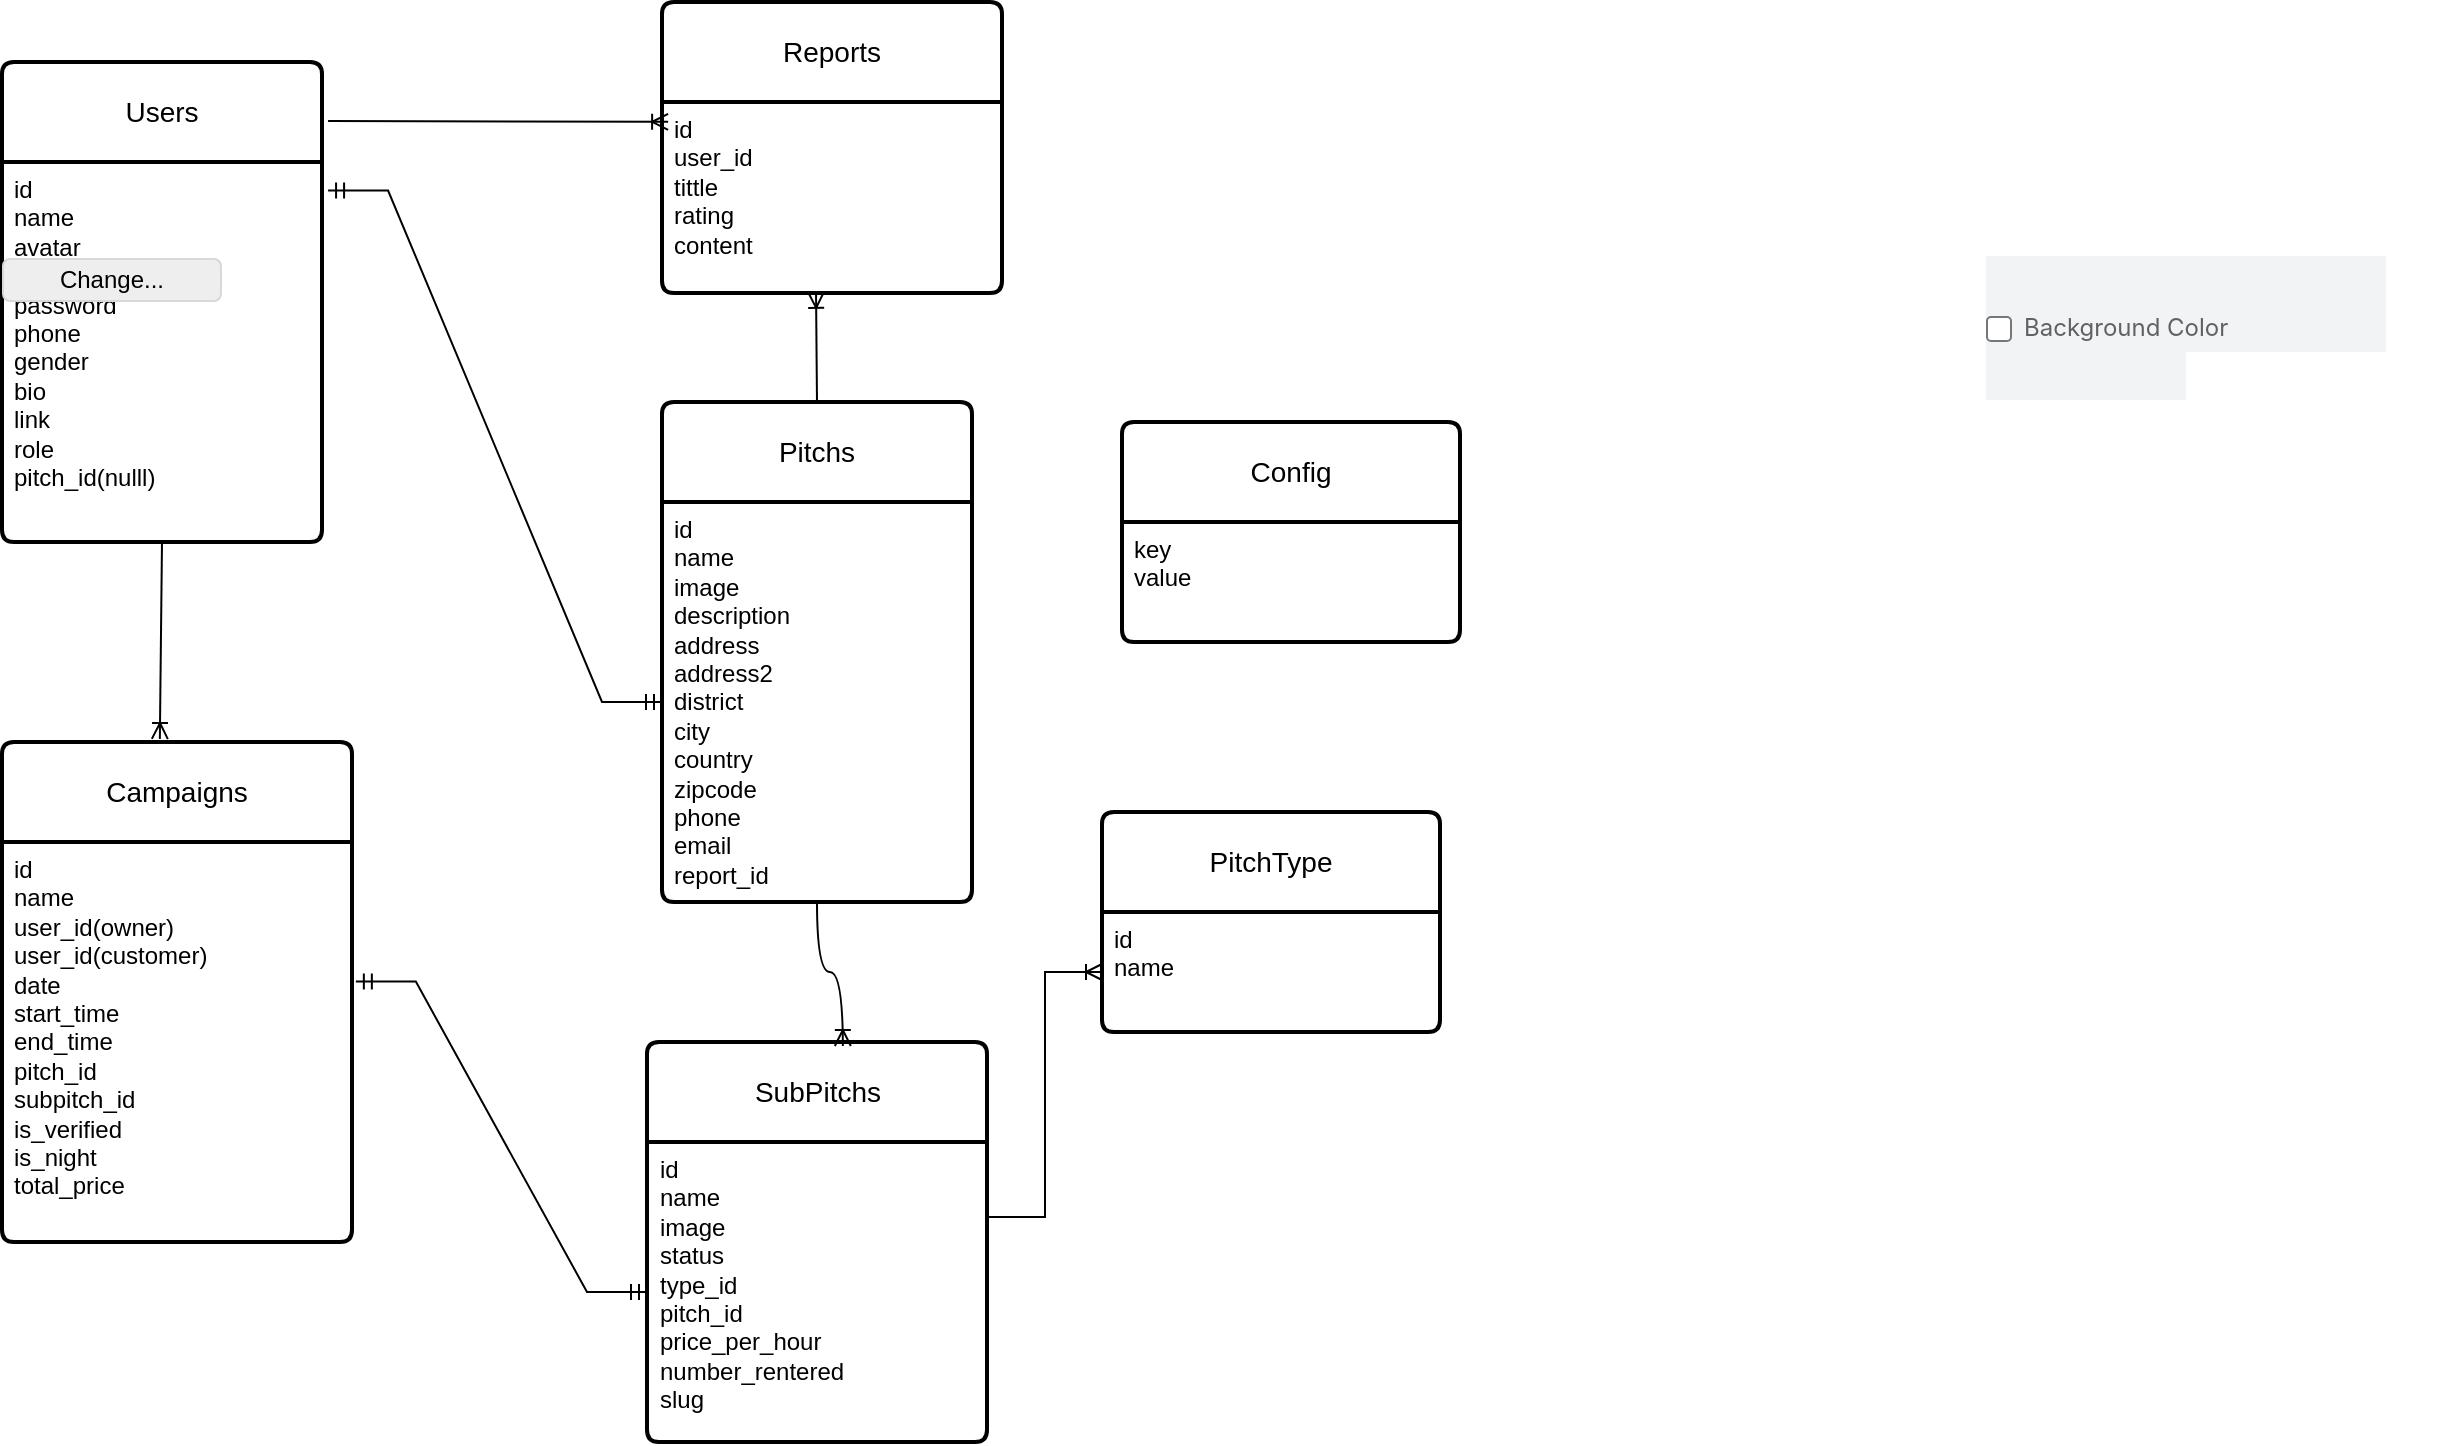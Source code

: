 <mxfile version="21.7.4" type="device">
  <diagram name="Page-1" id="pVMBMN80x8QKBzI4UBzi">
    <mxGraphModel dx="1112" dy="481" grid="1" gridSize="10" guides="1" tooltips="1" connect="1" arrows="1" fold="1" page="1" pageScale="1" pageWidth="850" pageHeight="1100" math="0" shadow="0">
      <root>
        <mxCell id="0" />
        <mxCell id="1" parent="0" />
        <mxCell id="In_JflqoJyz_LJ7BXcgr-4" value="Users" style="swimlane;childLayout=stackLayout;horizontal=1;startSize=50;horizontalStack=0;rounded=1;fontSize=14;fontStyle=0;strokeWidth=2;resizeParent=0;resizeLast=1;shadow=0;dashed=0;align=center;arcSize=4;whiteSpace=wrap;html=1;" parent="1" vertex="1">
          <mxGeometry x="90" y="120" width="160" height="240" as="geometry" />
        </mxCell>
        <mxCell id="In_JflqoJyz_LJ7BXcgr-5" value="id&lt;br&gt;name&lt;br&gt;avatar&lt;br&gt;email&lt;br&gt;password&lt;br&gt;phone&lt;br&gt;gender&lt;br&gt;bio&lt;br&gt;link&lt;br&gt;role&lt;br&gt;pitch_id(nulll)" style="align=left;strokeColor=none;fillColor=none;spacingLeft=4;fontSize=12;verticalAlign=top;resizable=0;rotatable=0;part=1;html=1;" parent="In_JflqoJyz_LJ7BXcgr-4" vertex="1">
          <mxGeometry y="50" width="160" height="190" as="geometry" />
        </mxCell>
        <mxCell id="In_JflqoJyz_LJ7BXcgr-11" value="SubPitchs" style="swimlane;childLayout=stackLayout;horizontal=1;startSize=50;horizontalStack=0;rounded=1;fontSize=14;fontStyle=0;strokeWidth=2;resizeParent=0;resizeLast=1;shadow=0;dashed=0;align=center;arcSize=4;whiteSpace=wrap;html=1;" parent="1" vertex="1">
          <mxGeometry x="412.5" y="610" width="170" height="200" as="geometry" />
        </mxCell>
        <mxCell id="In_JflqoJyz_LJ7BXcgr-12" value="id&lt;br&gt;name&lt;br&gt;image&lt;br&gt;status&lt;br&gt;type_id&lt;br&gt;pitch_id&lt;br&gt;price_per_hour&lt;br&gt;number_rentered&lt;br&gt;slug" style="align=left;strokeColor=none;fillColor=none;spacingLeft=4;fontSize=12;verticalAlign=top;resizable=0;rotatable=0;part=1;html=1;" parent="In_JflqoJyz_LJ7BXcgr-11" vertex="1">
          <mxGeometry y="50" width="170" height="150" as="geometry" />
        </mxCell>
        <mxCell id="In_JflqoJyz_LJ7BXcgr-13" value="Pitchs" style="swimlane;childLayout=stackLayout;horizontal=1;startSize=50;horizontalStack=0;rounded=1;fontSize=14;fontStyle=0;strokeWidth=2;resizeParent=0;resizeLast=1;shadow=0;dashed=0;align=center;arcSize=4;whiteSpace=wrap;html=1;" parent="1" vertex="1">
          <mxGeometry x="420" y="290" width="155" height="250" as="geometry" />
        </mxCell>
        <mxCell id="In_JflqoJyz_LJ7BXcgr-14" value="id&lt;br&gt;name&lt;br&gt;image&lt;br&gt;description&lt;br&gt;address&lt;br&gt;address2&lt;br&gt;district&lt;br&gt;city &lt;br&gt;country&lt;br&gt;zipcode&lt;br&gt;phone&lt;br&gt;email&lt;br&gt;report_id" style="align=left;strokeColor=none;fillColor=none;spacingLeft=4;fontSize=12;verticalAlign=top;resizable=0;rotatable=0;part=1;html=1;" parent="In_JflqoJyz_LJ7BXcgr-13" vertex="1">
          <mxGeometry y="50" width="155" height="200" as="geometry" />
        </mxCell>
        <mxCell id="In_JflqoJyz_LJ7BXcgr-16" value="Campaigns" style="swimlane;childLayout=stackLayout;horizontal=1;startSize=50;horizontalStack=0;rounded=1;fontSize=14;fontStyle=0;strokeWidth=2;resizeParent=0;resizeLast=1;shadow=0;dashed=0;align=center;arcSize=4;whiteSpace=wrap;html=1;" parent="1" vertex="1">
          <mxGeometry x="90" y="460" width="175" height="250" as="geometry" />
        </mxCell>
        <mxCell id="In_JflqoJyz_LJ7BXcgr-17" value="id&lt;br&gt;name&lt;br&gt;user_id(owner)&lt;br&gt;user_id(customer)&lt;br&gt;date&lt;br&gt;start_time&lt;br&gt;end_time&lt;br&gt;pitch_id&lt;br&gt;subpitch_id&lt;br&gt;is_verified&lt;br&gt;is_night&lt;br&gt;total_price&lt;br&gt;" style="align=left;strokeColor=none;fillColor=none;spacingLeft=4;fontSize=12;verticalAlign=top;resizable=0;rotatable=0;part=1;html=1;" parent="In_JflqoJyz_LJ7BXcgr-16" vertex="1">
          <mxGeometry y="50" width="175" height="200" as="geometry" />
        </mxCell>
        <mxCell id="In_JflqoJyz_LJ7BXcgr-21" value="PitchType" style="swimlane;childLayout=stackLayout;horizontal=1;startSize=50;horizontalStack=0;rounded=1;fontSize=14;fontStyle=0;strokeWidth=2;resizeParent=0;resizeLast=1;shadow=0;dashed=0;align=center;arcSize=4;whiteSpace=wrap;html=1;" parent="1" vertex="1">
          <mxGeometry x="640" y="495" width="169" height="110" as="geometry" />
        </mxCell>
        <mxCell id="In_JflqoJyz_LJ7BXcgr-22" value="id&lt;br&gt;name&lt;br&gt;" style="align=left;strokeColor=none;fillColor=none;spacingLeft=4;fontSize=12;verticalAlign=top;resizable=0;rotatable=0;part=1;html=1;" parent="In_JflqoJyz_LJ7BXcgr-21" vertex="1">
          <mxGeometry y="50" width="169" height="60" as="geometry" />
        </mxCell>
        <mxCell id="In_JflqoJyz_LJ7BXcgr-27" value="Reports" style="swimlane;childLayout=stackLayout;horizontal=1;startSize=50;horizontalStack=0;rounded=1;fontSize=14;fontStyle=0;strokeWidth=2;resizeParent=0;resizeLast=1;shadow=0;dashed=0;align=center;arcSize=4;whiteSpace=wrap;html=1;" parent="1" vertex="1">
          <mxGeometry x="420" y="90" width="170" height="145.5" as="geometry" />
        </mxCell>
        <mxCell id="In_JflqoJyz_LJ7BXcgr-28" value="id&lt;br&gt;user_id&lt;br&gt;tittle&lt;br&gt;rating&lt;br&gt;content" style="align=left;strokeColor=none;fillColor=none;spacingLeft=4;fontSize=12;verticalAlign=top;resizable=0;rotatable=0;part=1;html=1;" parent="In_JflqoJyz_LJ7BXcgr-27" vertex="1">
          <mxGeometry y="50" width="170" height="95.5" as="geometry" />
        </mxCell>
        <mxCell id="In_JflqoJyz_LJ7BXcgr-34" value="" style="edgeStyle=entityRelationEdgeStyle;fontSize=12;html=1;endArrow=ERmandOne;startArrow=ERmandOne;rounded=0;exitX=1.019;exitY=0.075;exitDx=0;exitDy=0;exitPerimeter=0;" parent="1" source="In_JflqoJyz_LJ7BXcgr-5" target="In_JflqoJyz_LJ7BXcgr-14" edge="1">
          <mxGeometry width="100" height="100" relative="1" as="geometry">
            <mxPoint x="190" y="307.25" as="sourcePoint" />
            <mxPoint x="290" y="207.25" as="targetPoint" />
            <Array as="points">
              <mxPoint x="30" y="187.25" />
            </Array>
          </mxGeometry>
        </mxCell>
        <mxCell id="In_JflqoJyz_LJ7BXcgr-35" value="" style="fontSize=12;html=1;endArrow=ERoneToMany;rounded=0;exitX=0.5;exitY=1;exitDx=0;exitDy=0;entryX=0.451;entryY=-0.006;entryDx=0;entryDy=0;entryPerimeter=0;" parent="1" source="In_JflqoJyz_LJ7BXcgr-5" target="In_JflqoJyz_LJ7BXcgr-16" edge="1">
          <mxGeometry width="100" height="100" relative="1" as="geometry">
            <mxPoint x="380" y="440" as="sourcePoint" />
            <mxPoint x="480" y="340" as="targetPoint" />
          </mxGeometry>
        </mxCell>
        <mxCell id="In_JflqoJyz_LJ7BXcgr-36" value="" style="fontSize=12;html=1;endArrow=ERoneToMany;rounded=0;entryX=0.576;entryY=0.01;entryDx=0;entryDy=0;entryPerimeter=0;exitX=0.5;exitY=1;exitDx=0;exitDy=0;edgeStyle=orthogonalEdgeStyle;curved=1;" parent="1" source="In_JflqoJyz_LJ7BXcgr-14" target="In_JflqoJyz_LJ7BXcgr-11" edge="1">
          <mxGeometry width="100" height="100" relative="1" as="geometry">
            <mxPoint x="445" y="340" as="sourcePoint" />
            <mxPoint x="450" y="390" as="targetPoint" />
          </mxGeometry>
        </mxCell>
        <mxCell id="In_JflqoJyz_LJ7BXcgr-39" value="Config" style="swimlane;childLayout=stackLayout;horizontal=1;startSize=50;horizontalStack=0;rounded=1;fontSize=14;fontStyle=0;strokeWidth=2;resizeParent=0;resizeLast=1;shadow=0;dashed=0;align=center;arcSize=4;whiteSpace=wrap;html=1;" parent="1" vertex="1">
          <mxGeometry x="650" y="300" width="169" height="110" as="geometry" />
        </mxCell>
        <mxCell id="In_JflqoJyz_LJ7BXcgr-40" value="key&lt;br&gt;value&lt;br&gt;" style="align=left;strokeColor=none;fillColor=none;spacingLeft=4;fontSize=12;verticalAlign=top;resizable=0;rotatable=0;part=1;html=1;" parent="In_JflqoJyz_LJ7BXcgr-39" vertex="1">
          <mxGeometry y="50" width="169" height="60" as="geometry" />
        </mxCell>
        <mxCell id="In_JflqoJyz_LJ7BXcgr-41" value="" style="fontSize=12;html=1;endArrow=ERoneToMany;rounded=0;exitX=1.019;exitY=0.123;exitDx=0;exitDy=0;exitPerimeter=0;entryX=0.018;entryY=0.104;entryDx=0;entryDy=0;entryPerimeter=0;" parent="1" source="In_JflqoJyz_LJ7BXcgr-4" edge="1" target="In_JflqoJyz_LJ7BXcgr-28">
          <mxGeometry width="100" height="100" relative="1" as="geometry">
            <mxPoint x="150" y="360" as="sourcePoint" />
            <mxPoint x="330" y="160" as="targetPoint" />
          </mxGeometry>
        </mxCell>
        <mxCell id="In_JflqoJyz_LJ7BXcgr-42" value="" style="fontSize=12;html=1;endArrow=ERoneToMany;rounded=0;entryX=0.453;entryY=0.994;entryDx=0;entryDy=0;exitX=0.5;exitY=0;exitDx=0;exitDy=0;entryPerimeter=0;" parent="1" edge="1" target="In_JflqoJyz_LJ7BXcgr-28" source="In_JflqoJyz_LJ7BXcgr-13">
          <mxGeometry width="100" height="100" relative="1" as="geometry">
            <mxPoint x="380" y="330" as="sourcePoint" />
            <mxPoint x="380" y="260" as="targetPoint" />
          </mxGeometry>
        </mxCell>
        <mxCell id="In_JflqoJyz_LJ7BXcgr-43" value="" style="fontSize=12;html=1;endArrow=ERoneToMany;rounded=0;exitX=1;exitY=0.25;exitDx=0;exitDy=0;edgeStyle=elbowEdgeStyle;" parent="1" source="In_JflqoJyz_LJ7BXcgr-12" target="In_JflqoJyz_LJ7BXcgr-22" edge="1">
          <mxGeometry width="100" height="100" relative="1" as="geometry">
            <mxPoint x="213" y="180" as="sourcePoint" />
            <mxPoint x="350" y="180" as="targetPoint" />
          </mxGeometry>
        </mxCell>
        <mxCell id="H8BSouQ7JTXCSJEFMv10-3" value="" style="edgeStyle=entityRelationEdgeStyle;fontSize=12;html=1;endArrow=ERmandOne;startArrow=ERmandOne;rounded=0;entryX=0;entryY=0.5;entryDx=0;entryDy=0;exitX=1.011;exitY=0.349;exitDx=0;exitDy=0;exitPerimeter=0;" edge="1" parent="1" source="In_JflqoJyz_LJ7BXcgr-17" target="In_JflqoJyz_LJ7BXcgr-12">
          <mxGeometry width="100" height="100" relative="1" as="geometry">
            <mxPoint x="310" y="760" as="sourcePoint" />
            <mxPoint x="410" y="660" as="targetPoint" />
          </mxGeometry>
        </mxCell>
        <mxCell id="H8BSouQ7JTXCSJEFMv10-4" value="&lt;div style=&quot;border-color: var(--border-color); color: rgb(97, 97, 97); font-family: -apple-system, BlinkMacSystemFont, &amp;quot;Segoe UI Variable&amp;quot;, &amp;quot;Segoe UI&amp;quot;, system-ui, ui-sans-serif, Helvetica, Arial, sans-serif, &amp;quot;Apple Color Emoji&amp;quot;, &amp;quot;Segoe UI Emoji&amp;quot;; font-size: 12px; font-style: normal; font-variant-ligatures: normal; font-variant-caps: normal; font-weight: 400; letter-spacing: normal; orphans: 2; text-align: left; text-indent: 0px; text-transform: none; widows: 2; word-spacing: 0px; -webkit-text-stroke-width: 0px; white-space: nowrap; background-color: rgb(241, 243, 244); text-decoration-thickness: initial; text-decoration-style: initial; text-decoration-color: initial; display: flex; align-items: center; padding: 3px 0px; height: 18px;&quot;&gt;&lt;button style=&quot;border: 1px solid rgb(216, 216, 216); font-size: inherit; border-radius: 4px; background: rgb(238, 238, 238); text-overflow: ellipsis; overflow: hidden; padding: 2px; position: absolute; height: 22px; left: 0px; margin-left: 1px; width: 110px; max-width: 110px;&quot;&gt;Change...&lt;/button&gt;&lt;/div&gt;&lt;div style=&quot;border-color: var(--border-color); color: rgb(97, 97, 97); font-family: -apple-system, BlinkMacSystemFont, &amp;quot;Segoe UI Variable&amp;quot;, &amp;quot;Segoe UI&amp;quot;, system-ui, ui-sans-serif, Helvetica, Arial, sans-serif, &amp;quot;Apple Color Emoji&amp;quot;, &amp;quot;Segoe UI Emoji&amp;quot;; font-size: 12px; font-style: normal; font-variant-ligatures: normal; font-variant-caps: normal; font-weight: 400; letter-spacing: normal; orphans: 2; text-align: left; text-indent: 0px; text-transform: none; widows: 2; word-spacing: 0px; -webkit-text-stroke-width: 0px; white-space: nowrap; background-color: rgb(241, 243, 244); text-decoration-thickness: initial; text-decoration-style: initial; text-decoration-color: initial; padding: 5px 0px 1px; overflow: hidden; width: 200px; height: 18px;&quot;&gt;&lt;input style=&quot;border: 1px solid rgb(216, 216, 216); font-size: inherit; border-radius: 4px; margin: 1px 6px 0px 0px; vertical-align: top;&quot; type=&quot;checkbox&quot;&gt;&lt;span style=&quot;border-color: var(--border-color); vertical-align: top;&quot;&gt;Background Color&lt;/span&gt;&lt;input style=&quot;border: none; font-size: inherit; border-radius: 4px; position: relative; visibility: hidden; top: 10px; width: 0px; height: 0px;&quot; type=&quot;color&quot;&gt;&lt;/div&gt;&lt;div style=&quot;border-color: var(--border-color); color: rgb(97, 97, 97); font-family: -apple-system, BlinkMacSystemFont, &amp;quot;Segoe UI Variable&amp;quot;, &amp;quot;Segoe UI&amp;quot;, system-ui, ui-sans-serif, Helvetica, Arial, sans-serif, &amp;quot;Apple Color Emoji&amp;quot;, &amp;quot;Segoe UI Emoji&amp;quot;; font-size: 12px; font-style: normal; font-variant-ligatures: normal; font-variant-caps: normal; font-weight: 400; letter-spacing: normal; orphans: 2; text-align: left; text-indent: 0px; text-transform: none; widows: 2; word-spacing: 0px; -webkit-text-stroke-width: 0px; white-space: nowrap; background-color: rgb(241, 243, 244); text-decoration-thickness: initial; text-decoration-style: initial; text-decoration-color: initial; display: inline-flex; align-items: center; padding: 3px 0px; height: 18px; width: 100px; max-width: 100px; margin-right: 4px;&quot;&gt;&lt;br class=&quot;Apple-interchange-newline&quot;&gt;&lt;/div&gt;" style="text;whiteSpace=wrap;html=1;" vertex="1" parent="1">
          <mxGeometry x="1080" y="210" width="230" height="100" as="geometry" />
        </mxCell>
      </root>
    </mxGraphModel>
  </diagram>
</mxfile>
